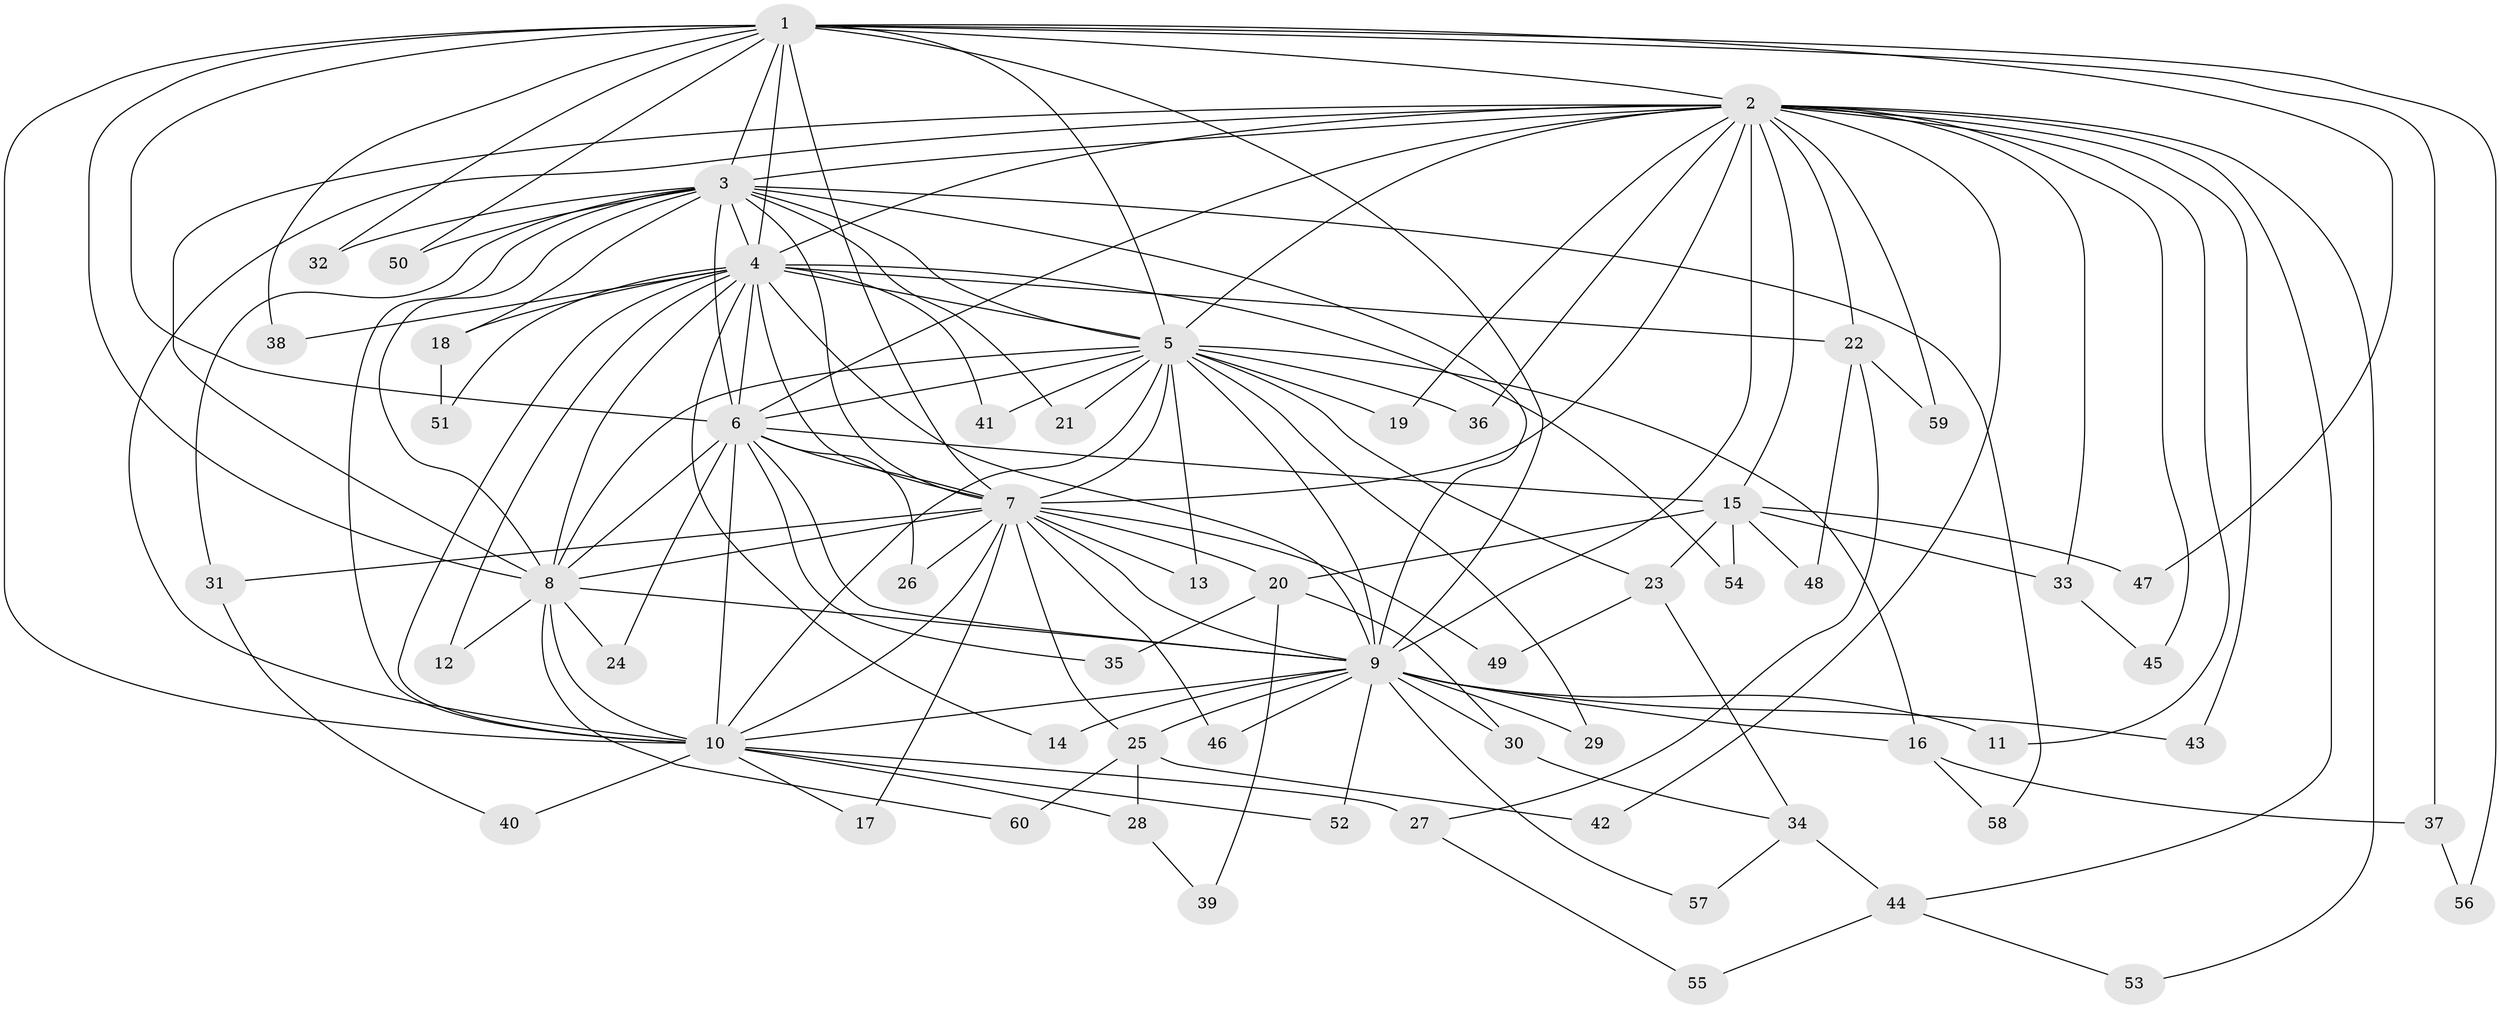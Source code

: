 // coarse degree distribution, {18: 0.023255813953488372, 21: 0.023255813953488372, 13: 0.023255813953488372, 12: 0.023255813953488372, 17: 0.023255813953488372, 16: 0.023255813953488372, 9: 0.023255813953488372, 15: 0.023255813953488372, 2: 0.5813953488372093, 5: 0.046511627906976744, 4: 0.046511627906976744, 3: 0.09302325581395349, 1: 0.023255813953488372, 6: 0.023255813953488372}
// Generated by graph-tools (version 1.1) at 2025/23/03/03/25 07:23:45]
// undirected, 60 vertices, 145 edges
graph export_dot {
graph [start="1"]
  node [color=gray90,style=filled];
  1;
  2;
  3;
  4;
  5;
  6;
  7;
  8;
  9;
  10;
  11;
  12;
  13;
  14;
  15;
  16;
  17;
  18;
  19;
  20;
  21;
  22;
  23;
  24;
  25;
  26;
  27;
  28;
  29;
  30;
  31;
  32;
  33;
  34;
  35;
  36;
  37;
  38;
  39;
  40;
  41;
  42;
  43;
  44;
  45;
  46;
  47;
  48;
  49;
  50;
  51;
  52;
  53;
  54;
  55;
  56;
  57;
  58;
  59;
  60;
  1 -- 2;
  1 -- 3;
  1 -- 4;
  1 -- 5;
  1 -- 6;
  1 -- 7;
  1 -- 8;
  1 -- 9;
  1 -- 10;
  1 -- 32;
  1 -- 37;
  1 -- 38;
  1 -- 47;
  1 -- 50;
  1 -- 56;
  2 -- 3;
  2 -- 4;
  2 -- 5;
  2 -- 6;
  2 -- 7;
  2 -- 8;
  2 -- 9;
  2 -- 10;
  2 -- 11;
  2 -- 15;
  2 -- 19;
  2 -- 22;
  2 -- 33;
  2 -- 36;
  2 -- 42;
  2 -- 43;
  2 -- 44;
  2 -- 45;
  2 -- 53;
  2 -- 59;
  3 -- 4;
  3 -- 5;
  3 -- 6;
  3 -- 7;
  3 -- 8;
  3 -- 9;
  3 -- 10;
  3 -- 18;
  3 -- 21;
  3 -- 31;
  3 -- 32;
  3 -- 50;
  3 -- 58;
  4 -- 5;
  4 -- 6;
  4 -- 7;
  4 -- 8;
  4 -- 9;
  4 -- 10;
  4 -- 12;
  4 -- 14;
  4 -- 18;
  4 -- 22;
  4 -- 38;
  4 -- 41;
  4 -- 51;
  4 -- 54;
  5 -- 6;
  5 -- 7;
  5 -- 8;
  5 -- 9;
  5 -- 10;
  5 -- 13;
  5 -- 16;
  5 -- 19;
  5 -- 21;
  5 -- 23;
  5 -- 29;
  5 -- 36;
  5 -- 41;
  6 -- 7;
  6 -- 8;
  6 -- 9;
  6 -- 10;
  6 -- 15;
  6 -- 24;
  6 -- 26;
  6 -- 35;
  7 -- 8;
  7 -- 9;
  7 -- 10;
  7 -- 13;
  7 -- 17;
  7 -- 20;
  7 -- 25;
  7 -- 26;
  7 -- 31;
  7 -- 46;
  7 -- 49;
  8 -- 9;
  8 -- 10;
  8 -- 12;
  8 -- 24;
  8 -- 60;
  9 -- 10;
  9 -- 11;
  9 -- 14;
  9 -- 16;
  9 -- 25;
  9 -- 29;
  9 -- 30;
  9 -- 43;
  9 -- 46;
  9 -- 52;
  9 -- 57;
  10 -- 17;
  10 -- 27;
  10 -- 28;
  10 -- 40;
  10 -- 52;
  15 -- 20;
  15 -- 23;
  15 -- 33;
  15 -- 47;
  15 -- 48;
  15 -- 54;
  16 -- 37;
  16 -- 58;
  18 -- 51;
  20 -- 30;
  20 -- 35;
  20 -- 39;
  22 -- 27;
  22 -- 48;
  22 -- 59;
  23 -- 34;
  23 -- 49;
  25 -- 28;
  25 -- 42;
  25 -- 60;
  27 -- 55;
  28 -- 39;
  30 -- 34;
  31 -- 40;
  33 -- 45;
  34 -- 44;
  34 -- 57;
  37 -- 56;
  44 -- 53;
  44 -- 55;
}
